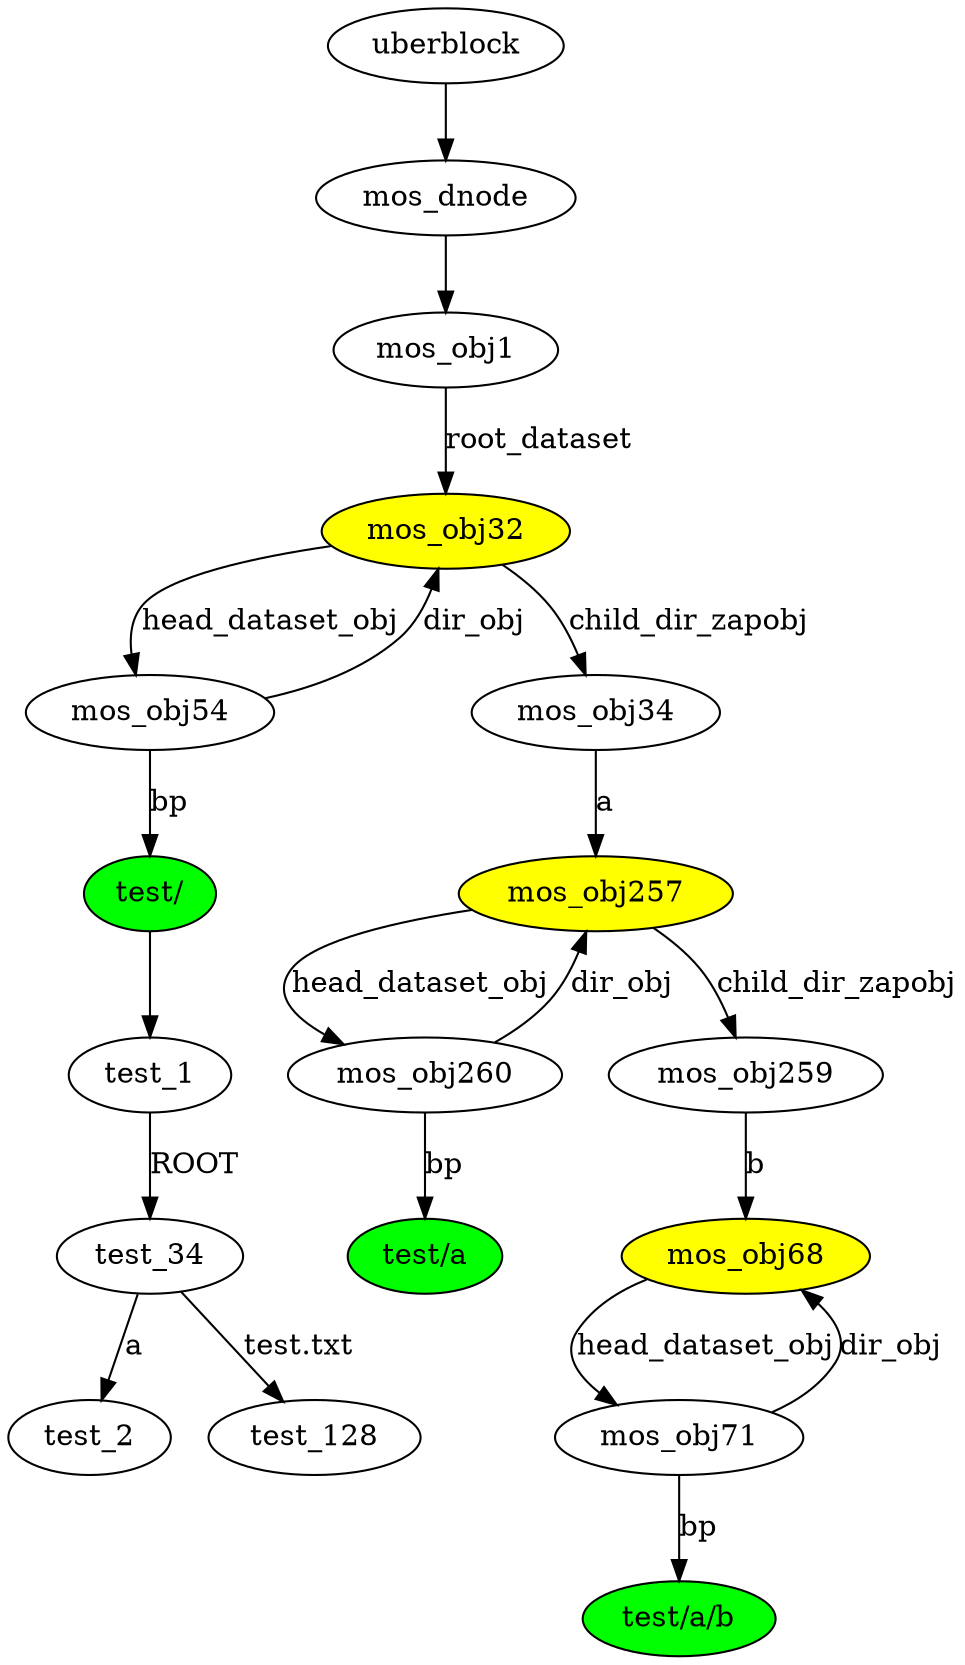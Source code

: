 digraph {
  uberblock -> mos_dnode
  mos_dnode -> mos_obj1
  mos_obj1 -> mos_obj32 [label="root_dataset"]
  mos_obj32 -> mos_obj54 [label="head_dataset_obj"]
  mos_obj34 -> mos_obj257 [label="a"]
  mos_obj32 -> mos_obj34 [label="child_dir_zapobj"]
  mos_obj54 -> dataset_test [label="bp"]
  mos_obj257 -> mos_obj260 [label="head_dataset_obj"]
  mos_obj257 -> mos_obj259 [label="child_dir_zapobj"]
  mos_obj259 -> mos_obj68 [label="b"]
  mos_obj260 -> mos_obj257 [label="dir_obj"]
  test_a [label="test/a",fillcolor=green, style=filled]
  mos_obj260 -> test_a [label="bp"]
  dataset_test -> test_1
  dataset_test [label="test/", fillcolor=green, style=filled]
  test_1 -> test_34 [label="ROOT"]
  test_34 -> test_2 [label="a"]
  test_34 -> test_128 [label="test.txt"]
  mos_obj68 -> mos_obj71 [label="head_dataset_obj"]
  mos_obj71 -> test_a_b [label="bp"]
  test_a_b [label="test/a/b",fillcolor=green, style=filled]
  mos_obj71 -> mos_obj68 [label="dir_obj"]
  mos_obj54 -> mos_obj32 [label="dir_obj"]
  mos_obj32 [fillcolor=yellow, style=filled]
  mos_obj257 [fillcolor=yellow, style=filled]
  mos_obj68 [fillcolor=yellow, style=filled]
  /*
   * the yellow nodes are all of type DSL directory with a bonus of DSL directory
   * they all have a head_dataset_obj pointing to a DSL dataset
   * the DSL dataset's all have a block pointer, pointing to a naked dnode for a dataset object set(green)
   * the yellow nodes also have a child_dir_zapobj pointing to a DSL directory child map
   * the `DSL directory child map` is a name=object map, pointing back to more yellow nodes
   * */
}
